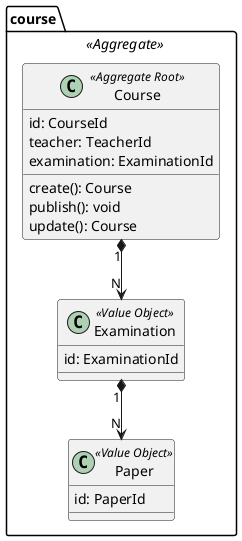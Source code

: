 @startuml

package course <<Aggregate>> {
    class Course <<Aggregate Root>> {
        id: CourseId
        teacher: TeacherId
        examination: ExaminationId
        create(): Course
        publish(): void
        update(): Course
    }

    Course "1" *--> "N" Examination
    class Examination <<Value Object>> {
        id: ExaminationId
    }

    Examination "1" *--> "N" Paper
    class Paper <<Value Object>> {
        id: PaperId
    }
}

@enduml

